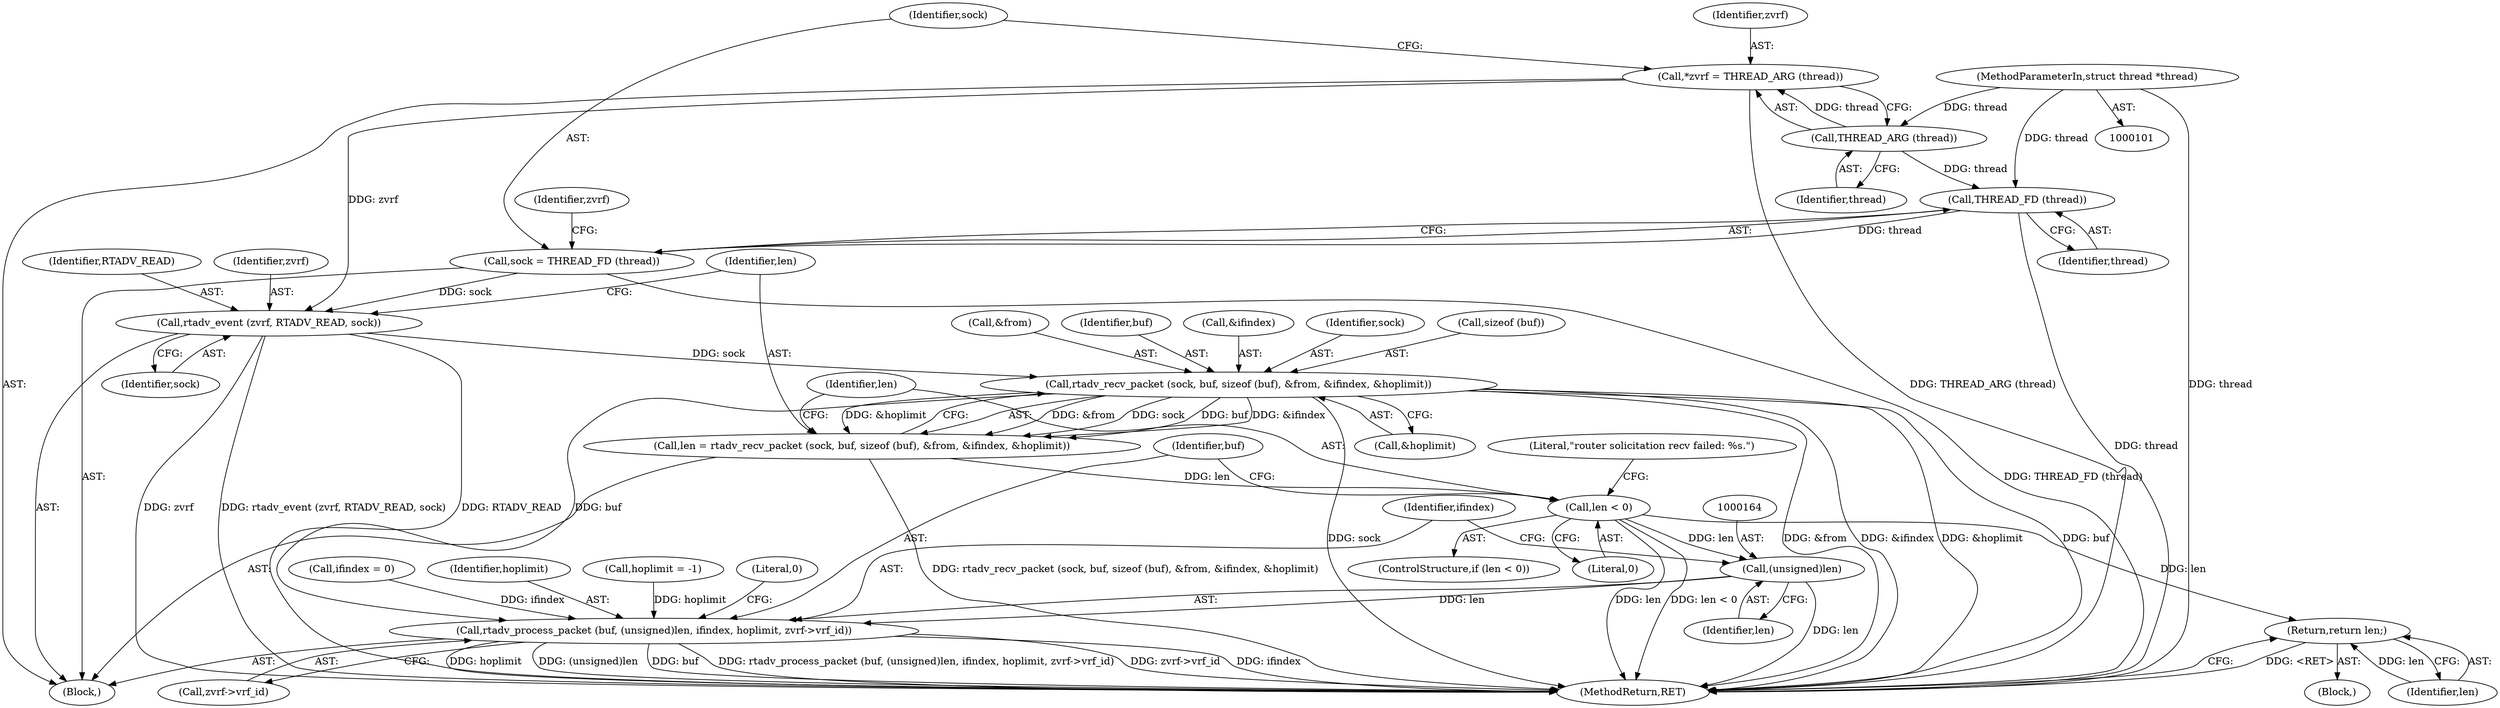 digraph "0_quagga_cfb1fae25f8c092e0d17073eaf7bd428ce1cd546@API" {
"1000139" [label="(Call,rtadv_recv_packet (sock, buf, sizeof (buf), &from, &ifindex, &hoplimit))"];
"1000133" [label="(Call,rtadv_event (zvrf, RTADV_READ, sock))"];
"1000118" [label="(Call,*zvrf = THREAD_ARG (thread))"];
"1000120" [label="(Call,THREAD_ARG (thread))"];
"1000102" [label="(MethodParameterIn,struct thread *thread)"];
"1000122" [label="(Call,sock = THREAD_FD (thread))"];
"1000124" [label="(Call,THREAD_FD (thread))"];
"1000137" [label="(Call,len = rtadv_recv_packet (sock, buf, sizeof (buf), &from, &ifindex, &hoplimit))"];
"1000151" [label="(Call,len < 0)"];
"1000159" [label="(Return,return len;)"];
"1000163" [label="(Call,(unsigned)len)"];
"1000161" [label="(Call,rtadv_process_packet (buf, (unsigned)len, ifindex, hoplimit, zvrf->vrf_id))"];
"1000142" [label="(Call,sizeof (buf))"];
"1000109" [label="(Call,ifindex = 0)"];
"1000125" [label="(Identifier,thread)"];
"1000138" [label="(Identifier,len)"];
"1000102" [label="(MethodParameterIn,struct thread *thread)"];
"1000163" [label="(Call,(unsigned)len)"];
"1000151" [label="(Call,len < 0)"];
"1000136" [label="(Identifier,sock)"];
"1000167" [label="(Identifier,hoplimit)"];
"1000120" [label="(Call,THREAD_ARG (thread))"];
"1000144" [label="(Call,&from)"];
"1000166" [label="(Identifier,ifindex)"];
"1000119" [label="(Identifier,zvrf)"];
"1000124" [label="(Call,THREAD_FD (thread))"];
"1000133" [label="(Call,rtadv_event (zvrf, RTADV_READ, sock))"];
"1000118" [label="(Call,*zvrf = THREAD_ARG (thread))"];
"1000141" [label="(Identifier,buf)"];
"1000113" [label="(Call,hoplimit = -1)"];
"1000135" [label="(Identifier,RTADV_READ)"];
"1000173" [label="(MethodReturn,RET)"];
"1000123" [label="(Identifier,sock)"];
"1000129" [label="(Identifier,zvrf)"];
"1000137" [label="(Call,len = rtadv_recv_packet (sock, buf, sizeof (buf), &from, &ifindex, &hoplimit))"];
"1000156" [label="(Literal,\"router solicitation recv failed: %s.\")"];
"1000168" [label="(Call,zvrf->vrf_id)"];
"1000152" [label="(Identifier,len)"];
"1000150" [label="(ControlStructure,if (len < 0))"];
"1000159" [label="(Return,return len;)"];
"1000165" [label="(Identifier,len)"];
"1000172" [label="(Literal,0)"];
"1000161" [label="(Call,rtadv_process_packet (buf, (unsigned)len, ifindex, hoplimit, zvrf->vrf_id))"];
"1000134" [label="(Identifier,zvrf)"];
"1000148" [label="(Call,&hoplimit)"];
"1000139" [label="(Call,rtadv_recv_packet (sock, buf, sizeof (buf), &from, &ifindex, &hoplimit))"];
"1000122" [label="(Call,sock = THREAD_FD (thread))"];
"1000103" [label="(Block,)"];
"1000121" [label="(Identifier,thread)"];
"1000162" [label="(Identifier,buf)"];
"1000154" [label="(Block,)"];
"1000160" [label="(Identifier,len)"];
"1000146" [label="(Call,&ifindex)"];
"1000153" [label="(Literal,0)"];
"1000140" [label="(Identifier,sock)"];
"1000139" -> "1000137"  [label="AST: "];
"1000139" -> "1000148"  [label="CFG: "];
"1000140" -> "1000139"  [label="AST: "];
"1000141" -> "1000139"  [label="AST: "];
"1000142" -> "1000139"  [label="AST: "];
"1000144" -> "1000139"  [label="AST: "];
"1000146" -> "1000139"  [label="AST: "];
"1000148" -> "1000139"  [label="AST: "];
"1000137" -> "1000139"  [label="CFG: "];
"1000139" -> "1000173"  [label="DDG: &hoplimit"];
"1000139" -> "1000173"  [label="DDG: buf"];
"1000139" -> "1000173"  [label="DDG: sock"];
"1000139" -> "1000173"  [label="DDG: &from"];
"1000139" -> "1000173"  [label="DDG: &ifindex"];
"1000139" -> "1000137"  [label="DDG: &from"];
"1000139" -> "1000137"  [label="DDG: sock"];
"1000139" -> "1000137"  [label="DDG: buf"];
"1000139" -> "1000137"  [label="DDG: &ifindex"];
"1000139" -> "1000137"  [label="DDG: &hoplimit"];
"1000133" -> "1000139"  [label="DDG: sock"];
"1000139" -> "1000161"  [label="DDG: buf"];
"1000133" -> "1000103"  [label="AST: "];
"1000133" -> "1000136"  [label="CFG: "];
"1000134" -> "1000133"  [label="AST: "];
"1000135" -> "1000133"  [label="AST: "];
"1000136" -> "1000133"  [label="AST: "];
"1000138" -> "1000133"  [label="CFG: "];
"1000133" -> "1000173"  [label="DDG: zvrf"];
"1000133" -> "1000173"  [label="DDG: rtadv_event (zvrf, RTADV_READ, sock)"];
"1000133" -> "1000173"  [label="DDG: RTADV_READ"];
"1000118" -> "1000133"  [label="DDG: zvrf"];
"1000122" -> "1000133"  [label="DDG: sock"];
"1000118" -> "1000103"  [label="AST: "];
"1000118" -> "1000120"  [label="CFG: "];
"1000119" -> "1000118"  [label="AST: "];
"1000120" -> "1000118"  [label="AST: "];
"1000123" -> "1000118"  [label="CFG: "];
"1000118" -> "1000173"  [label="DDG: THREAD_ARG (thread)"];
"1000120" -> "1000118"  [label="DDG: thread"];
"1000120" -> "1000121"  [label="CFG: "];
"1000121" -> "1000120"  [label="AST: "];
"1000102" -> "1000120"  [label="DDG: thread"];
"1000120" -> "1000124"  [label="DDG: thread"];
"1000102" -> "1000101"  [label="AST: "];
"1000102" -> "1000173"  [label="DDG: thread"];
"1000102" -> "1000124"  [label="DDG: thread"];
"1000122" -> "1000103"  [label="AST: "];
"1000122" -> "1000124"  [label="CFG: "];
"1000123" -> "1000122"  [label="AST: "];
"1000124" -> "1000122"  [label="AST: "];
"1000129" -> "1000122"  [label="CFG: "];
"1000122" -> "1000173"  [label="DDG: THREAD_FD (thread)"];
"1000124" -> "1000122"  [label="DDG: thread"];
"1000124" -> "1000125"  [label="CFG: "];
"1000125" -> "1000124"  [label="AST: "];
"1000124" -> "1000173"  [label="DDG: thread"];
"1000137" -> "1000103"  [label="AST: "];
"1000138" -> "1000137"  [label="AST: "];
"1000152" -> "1000137"  [label="CFG: "];
"1000137" -> "1000173"  [label="DDG: rtadv_recv_packet (sock, buf, sizeof (buf), &from, &ifindex, &hoplimit)"];
"1000137" -> "1000151"  [label="DDG: len"];
"1000151" -> "1000150"  [label="AST: "];
"1000151" -> "1000153"  [label="CFG: "];
"1000152" -> "1000151"  [label="AST: "];
"1000153" -> "1000151"  [label="AST: "];
"1000156" -> "1000151"  [label="CFG: "];
"1000162" -> "1000151"  [label="CFG: "];
"1000151" -> "1000173"  [label="DDG: len < 0"];
"1000151" -> "1000173"  [label="DDG: len"];
"1000151" -> "1000159"  [label="DDG: len"];
"1000151" -> "1000163"  [label="DDG: len"];
"1000159" -> "1000154"  [label="AST: "];
"1000159" -> "1000160"  [label="CFG: "];
"1000160" -> "1000159"  [label="AST: "];
"1000173" -> "1000159"  [label="CFG: "];
"1000159" -> "1000173"  [label="DDG: <RET>"];
"1000160" -> "1000159"  [label="DDG: len"];
"1000163" -> "1000161"  [label="AST: "];
"1000163" -> "1000165"  [label="CFG: "];
"1000164" -> "1000163"  [label="AST: "];
"1000165" -> "1000163"  [label="AST: "];
"1000166" -> "1000163"  [label="CFG: "];
"1000163" -> "1000173"  [label="DDG: len"];
"1000163" -> "1000161"  [label="DDG: len"];
"1000161" -> "1000103"  [label="AST: "];
"1000161" -> "1000168"  [label="CFG: "];
"1000162" -> "1000161"  [label="AST: "];
"1000166" -> "1000161"  [label="AST: "];
"1000167" -> "1000161"  [label="AST: "];
"1000168" -> "1000161"  [label="AST: "];
"1000172" -> "1000161"  [label="CFG: "];
"1000161" -> "1000173"  [label="DDG: rtadv_process_packet (buf, (unsigned)len, ifindex, hoplimit, zvrf->vrf_id)"];
"1000161" -> "1000173"  [label="DDG: zvrf->vrf_id"];
"1000161" -> "1000173"  [label="DDG: ifindex"];
"1000161" -> "1000173"  [label="DDG: hoplimit"];
"1000161" -> "1000173"  [label="DDG: (unsigned)len"];
"1000161" -> "1000173"  [label="DDG: buf"];
"1000109" -> "1000161"  [label="DDG: ifindex"];
"1000113" -> "1000161"  [label="DDG: hoplimit"];
}
